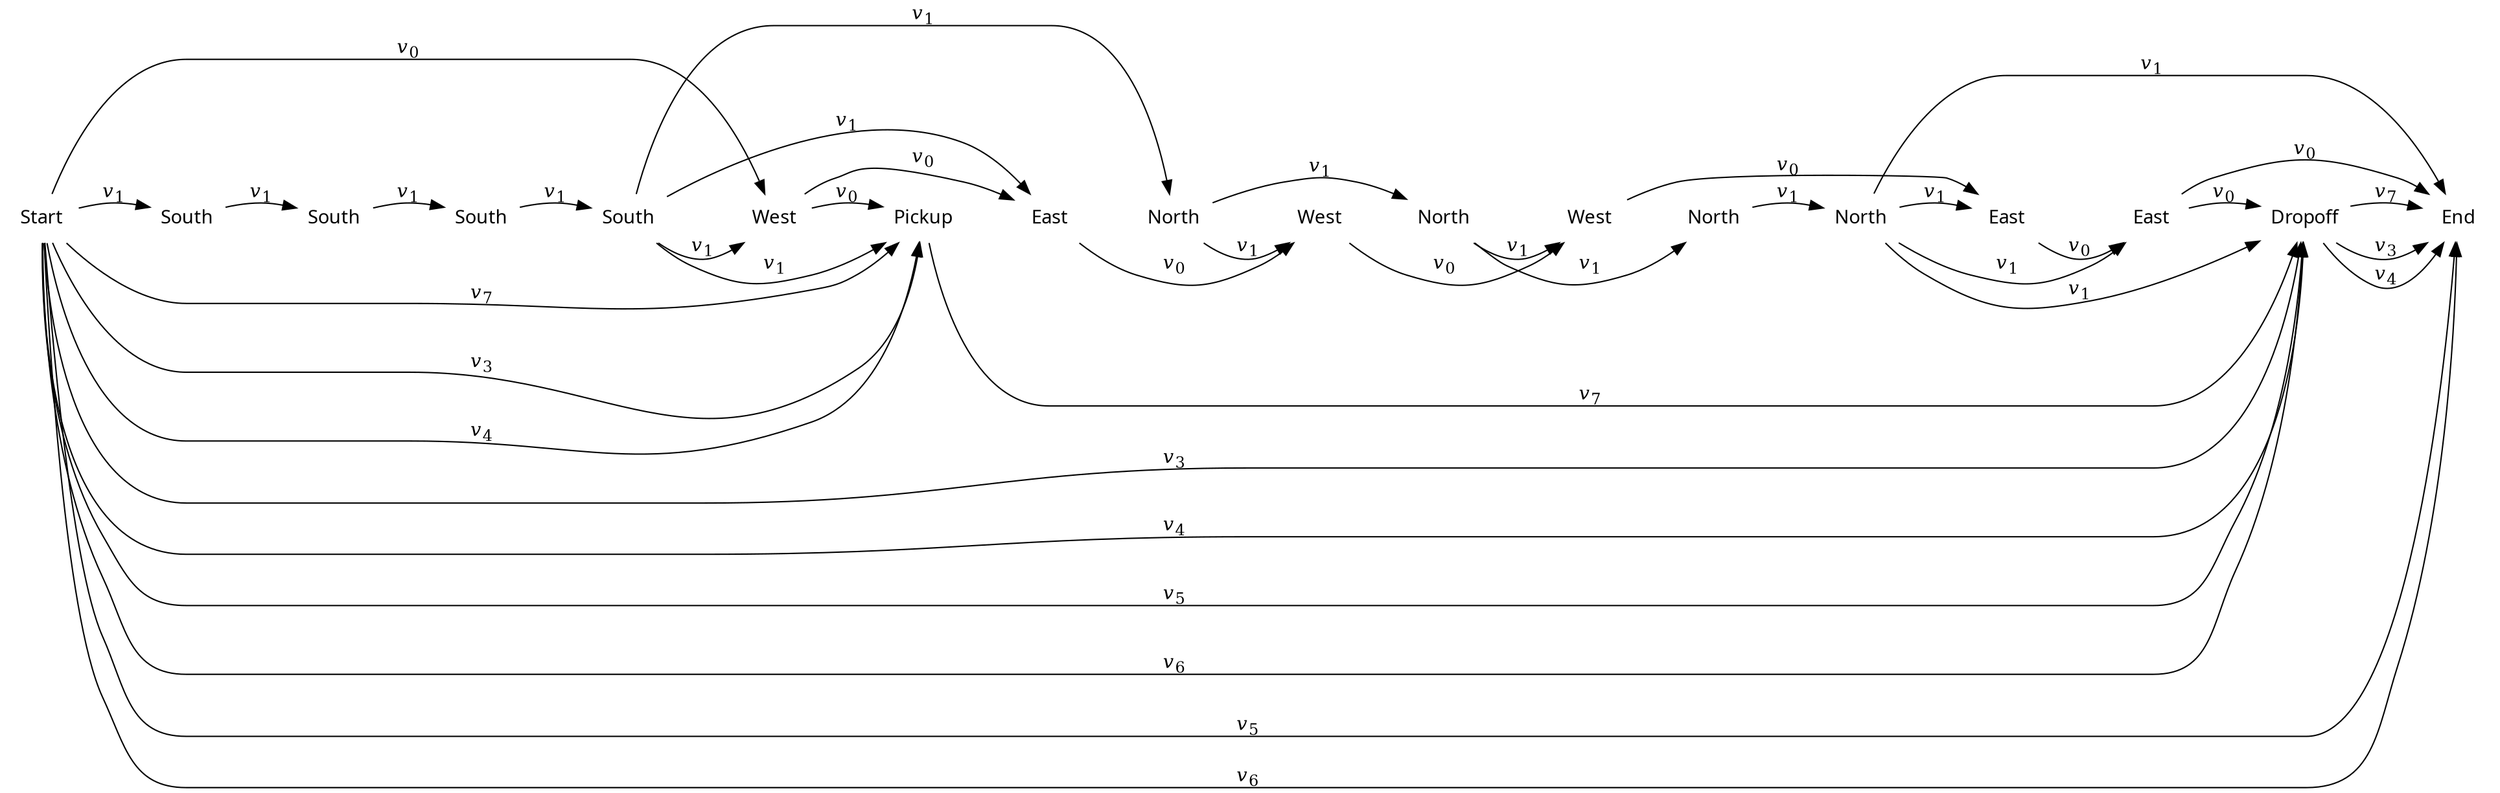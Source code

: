digraph cat {
rankdir=LR
node [shape=plaintext]
edge [arrowhead=normal]

0 [label="Start",fontname="sans"]
1 [label="South",fontname="sans"]
2 [label="South",fontname="sans"]
3 [label="South",fontname="sans"]
4 [label="South",fontname="sans"]
5 [label="West",fontname="sans"]
6 [label="Pickup",fontname="sans"]
7 [label="East",fontname="sans"]
8 [label="North",fontname="sans"]
9 [label="West",fontname="sans"]
10 [label="North",fontname="sans"]
11 [label="West",fontname="sans"]
12 [label="North",fontname="sans"]
13 [label="North",fontname="sans"]
14 [label="East",fontname="sans"]
15 [label="East",fontname="sans"]
16 [label="Dropoff",fontname="sans"]
17 [label="End",fontname="sans"]

0 -> 5 [label=<<i>v</i><sub>0</sub>>]
0 -> 1 [label=<<i>v</i><sub>1</sub>>]
0 -> 6 [label=<<i>v</i><sub>3</sub>>]
0 -> 16 [label=<<i>v</i><sub>3</sub>>]
0 -> 6 [label=<<i>v</i><sub>4</sub>>]
0 -> 16 [label=<<i>v</i><sub>4</sub>>]
0 -> 16 [label=<<i>v</i><sub>5</sub>>]
0 -> 17 [label=<<i>v</i><sub>5</sub>>]
0 -> 16 [label=<<i>v</i><sub>6</sub>>]
0 -> 17 [label=<<i>v</i><sub>6</sub>>]
0 -> 6 [label=<<i>v</i><sub>7</sub>>]
1 -> 2 [label=<<i>v</i><sub>1</sub>>]
2 -> 3 [label=<<i>v</i><sub>1</sub>>]
3 -> 4 [label=<<i>v</i><sub>1</sub>>]
4 -> 5 [label=<<i>v</i><sub>1</sub>>]
4 -> 6 [label=<<i>v</i><sub>1</sub>>]
4 -> 7 [label=<<i>v</i><sub>1</sub>>]
4 -> 8 [label=<<i>v</i><sub>1</sub>>]
5 -> 6 [label=<<i>v</i><sub>0</sub>>]
5 -> 7 [label=<<i>v</i><sub>0</sub>>]
6 -> 16 [label=<<i>v</i><sub>7</sub>>]
7 -> 9 [label=<<i>v</i><sub>0</sub>>]
8 -> 9 [label=<<i>v</i><sub>1</sub>>]
8 -> 10 [label=<<i>v</i><sub>1</sub>>]
9 -> 11 [label=<<i>v</i><sub>0</sub>>]
10 -> 11 [label=<<i>v</i><sub>1</sub>>]
10 -> 12 [label=<<i>v</i><sub>1</sub>>]
11 -> 14 [label=<<i>v</i><sub>0</sub>>]
12 -> 13 [label=<<i>v</i><sub>1</sub>>]
13 -> 14 [label=<<i>v</i><sub>1</sub>>]
13 -> 15 [label=<<i>v</i><sub>1</sub>>]
13 -> 16 [label=<<i>v</i><sub>1</sub>>]
13 -> 17 [label=<<i>v</i><sub>1</sub>>]
14 -> 15 [label=<<i>v</i><sub>0</sub>>]
15 -> 16 [label=<<i>v</i><sub>0</sub>>]
15 -> 17 [label=<<i>v</i><sub>0</sub>>]
16 -> 17 [label=<<i>v</i><sub>3</sub>>]
16 -> 17 [label=<<i>v</i><sub>4</sub>>]
16 -> 17 [label=<<i>v</i><sub>7</sub>>]

# To line up the actions
0 -> 1 [weight=100,style=invis]
1 -> 2 [weight=100,style=invis]
2 -> 3 [weight=100,style=invis]
3 -> 4 [weight=100,style=invis]
4 -> 5 [weight=100,style=invis]
5 -> 6 [weight=100,style=invis]
6 -> 7 [weight=100,style=invis]
7 -> 8 [weight=100,style=invis]
8 -> 9 [weight=100,style=invis]
9 -> 10 [weight=100,style=invis]
10 -> 11 [weight=100,style=invis]
11 -> 12 [weight=100,style=invis]
12 -> 13 [weight=100,style=invis]
13 -> 14 [weight=100,style=invis]
14 -> 15 [weight=100,style=invis]
15 -> 16 [weight=100,style=invis]
16 -> 17 [weight=100,style=invis]
}
